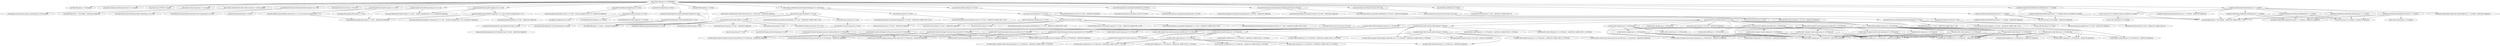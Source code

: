 digraph redis__jedis {
	"redis.clients:jedis:jar:6.1.0-SNAPSHOT" -> "org.slf4j:slf4j-api:jar:1.7.36:compile" ; 
	"redis.clients:jedis:jar:6.1.0-SNAPSHOT" -> "org.apache.commons:commons-pool2:jar:2.12.1:compile" ; 
	"redis.clients:jedis:jar:6.1.0-SNAPSHOT" -> "org.json:json:jar:20250517:compile" ; 
	"redis.clients:jedis:jar:6.1.0-SNAPSHOT" -> "com.google.code.gson:gson:jar:2.13.1:compile" ; 
	"redis.clients:jedis:jar:6.1.0-SNAPSHOT" -> "redis.clients.authentication:redis-authx-core:jar:0.1.1-beta2:compile" ; 
	"redis.clients:jedis:jar:6.1.0-SNAPSHOT" -> "com.kohlschutter.junixsocket:junixsocket-core:pom:2.10.1:test" ; 
	"redis.clients:jedis:jar:6.1.0-SNAPSHOT" -> "org.locationtech.jts:jts-core:jar:1.20.0:test" ; 
	"redis.clients:jedis:jar:6.1.0-SNAPSHOT" -> "org.junit.jupiter:junit-jupiter-api:jar:5.13.1:test" ; 
	"redis.clients:jedis:jar:6.1.0-SNAPSHOT" -> "org.junit.jupiter:junit-jupiter-params:jar:5.13.1:test" ; 
	"redis.clients:jedis:jar:6.1.0-SNAPSHOT" -> "org.mockito:mockito-junit-jupiter:jar:4.11.0:test" ; 
	"redis.clients:jedis:jar:6.1.0-SNAPSHOT" -> "org.junit.jupiter:junit-jupiter-engine:jar:5.13.1:test" ; 
	"redis.clients:jedis:jar:6.1.0-SNAPSHOT" -> "org.hamcrest:hamcrest:jar:3.0:test" ; 
	"redis.clients:jedis:jar:6.1.0-SNAPSHOT" -> "org.slf4j:slf4j-simple:jar:1.7.36:test" ; 
	"redis.clients:jedis:jar:6.1.0-SNAPSHOT" -> "org.mockito:mockito-inline:jar:4.11.0:test" ; 
	"redis.clients:jedis:jar:6.1.0-SNAPSHOT" -> "com.fasterxml.jackson.core:jackson-databind:jar:2.19.0:test" ; 
	"redis.clients:jedis:jar:6.1.0-SNAPSHOT" -> "com.fasterxml.jackson.datatype:jackson-datatype-jsr310:jar:2.19.0:test" ; 
	"redis.clients:jedis:jar:6.1.0-SNAPSHOT" -> "net.javacrumbs.json-unit:json-unit:jar:2.40.1:test" ; 
	"redis.clients:jedis:jar:6.1.0-SNAPSHOT" -> "org.apache.httpcomponents.client5:httpclient5-fluent:jar:5.5:test" ; 
	"redis.clients:jedis:jar:6.1.0-SNAPSHOT" -> "org.awaitility:awaitility:jar:4.3.0:test" ; 
	"redis.clients:jedis:jar:6.1.0-SNAPSHOT" -> "redis.clients.authentication:redis-authx-entraid:jar:0.1.1-beta2:test" ; 
	"redis.clients:jedis:jar:6.1.0-SNAPSHOT" -> "io.github.resilience4j:resilience4j-all:jar:1.7.1:compile" ; 
	"redis.clients:jedis:jar:6.1.0-SNAPSHOT" -> "io.github.resilience4j:resilience4j-circuitbreaker:jar:1.7.1:compile" ; 
	"redis.clients:jedis:jar:6.1.0-SNAPSHOT" -> "io.github.resilience4j:resilience4j-retry:jar:1.7.1:compile" ; 
	"com.google.code.gson:gson:jar:2.13.1:compile" -> "com.google.errorprone:error_prone_annotations:jar:2.38.0:compile" ; 
	"redis.clients.authentication:redis-authx-core:jar:0.1.1-beta2:compile" -> "(org.slf4j:slf4j-api:jar:1.7.36:compile - omitted for duplicate)" ; 
	"com.kohlschutter.junixsocket:junixsocket-core:pom:2.10.1:test" -> "com.kohlschutter.junixsocket:junixsocket-native-common:jar:2.10.1:test" ; 
	"com.kohlschutter.junixsocket:junixsocket-core:pom:2.10.1:test" -> "com.kohlschutter.junixsocket:junixsocket-common:jar:2.10.1:test" ; 
	"org.junit.jupiter:junit-jupiter-api:jar:5.13.1:test" -> "org.opentest4j:opentest4j:jar:1.3.0:test" ; 
	"org.junit.jupiter:junit-jupiter-api:jar:5.13.1:test" -> "org.junit.platform:junit-platform-commons:jar:1.13.1:test (version managed from 1.13.1)" ; 
	"org.junit.jupiter:junit-jupiter-api:jar:5.13.1:test" -> "org.apiguardian:apiguardian-api:jar:1.1.2:test" ; 
	"org.junit.platform:junit-platform-commons:jar:1.13.1:test (version managed from 1.13.1)" -> "(org.apiguardian:apiguardian-api:jar:1.1.2:test - omitted for duplicate)" ; 
	"org.junit.jupiter:junit-jupiter-params:jar:5.13.1:test" -> "(org.junit.jupiter:junit-jupiter-api:jar:5.13.1:test - version managed from 5.13.1; omitted for duplicate)" ; 
	"org.junit.jupiter:junit-jupiter-params:jar:5.13.1:test" -> "(org.apiguardian:apiguardian-api:jar:1.1.2:test - omitted for duplicate)" ; 
	"org.mockito:mockito-junit-jupiter:jar:4.11.0:test" -> "org.mockito:mockito-core:jar:4.11.0:test" ; 
	"org.mockito:mockito-junit-jupiter:jar:4.11.0:test" -> "(org.junit.jupiter:junit-jupiter-api:jar:5.13.1:test - version managed from 5.9.1; omitted for duplicate)" ; 
	"org.mockito:mockito-core:jar:4.11.0:test" -> "net.bytebuddy:byte-buddy:jar:1.12.19:test" ; 
	"org.mockito:mockito-core:jar:4.11.0:test" -> "net.bytebuddy:byte-buddy-agent:jar:1.12.19:test" ; 
	"org.mockito:mockito-core:jar:4.11.0:test" -> "org.objenesis:objenesis:jar:3.3:test" ; 
	"org.junit.jupiter:junit-jupiter-engine:jar:5.13.1:test" -> "org.junit.platform:junit-platform-engine:jar:1.13.1:test (version managed from 1.13.1)" ; 
	"org.junit.jupiter:junit-jupiter-engine:jar:5.13.1:test" -> "(org.junit.jupiter:junit-jupiter-api:jar:5.13.1:test - version managed from 5.13.1; omitted for duplicate)" ; 
	"org.junit.jupiter:junit-jupiter-engine:jar:5.13.1:test" -> "(org.apiguardian:apiguardian-api:jar:1.1.2:test - omitted for duplicate)" ; 
	"org.junit.platform:junit-platform-engine:jar:1.13.1:test (version managed from 1.13.1)" -> "(org.opentest4j:opentest4j:jar:1.3.0:test - omitted for duplicate)" ; 
	"org.junit.platform:junit-platform-engine:jar:1.13.1:test (version managed from 1.13.1)" -> "(org.junit.platform:junit-platform-commons:jar:1.13.1:test - version managed from 1.13.1; omitted for duplicate)" ; 
	"org.junit.platform:junit-platform-engine:jar:1.13.1:test (version managed from 1.13.1)" -> "(org.apiguardian:apiguardian-api:jar:1.1.2:test - omitted for duplicate)" ; 
	"org.slf4j:slf4j-simple:jar:1.7.36:test" -> "(org.slf4j:slf4j-api:jar:1.7.36:test - omitted for duplicate)" ; 
	"org.mockito:mockito-inline:jar:4.11.0:test" -> "(org.mockito:mockito-core:jar:4.11.0:test - omitted for duplicate)" ; 
	"com.fasterxml.jackson.core:jackson-databind:jar:2.19.0:test" -> "com.fasterxml.jackson.core:jackson-annotations:jar:2.19.0:test" ; 
	"com.fasterxml.jackson.core:jackson-databind:jar:2.19.0:test" -> "com.fasterxml.jackson.core:jackson-core:jar:2.19.0:test" ; 
	"com.fasterxml.jackson.datatype:jackson-datatype-jsr310:jar:2.19.0:test" -> "(com.fasterxml.jackson.core:jackson-annotations:jar:2.19.0:test - omitted for duplicate)" ; 
	"com.fasterxml.jackson.datatype:jackson-datatype-jsr310:jar:2.19.0:test" -> "(com.fasterxml.jackson.core:jackson-core:jar:2.19.0:test - omitted for duplicate)" ; 
	"com.fasterxml.jackson.datatype:jackson-datatype-jsr310:jar:2.19.0:test" -> "(com.fasterxml.jackson.core:jackson-databind:jar:2.19.0:test - omitted for duplicate)" ; 
	"net.javacrumbs.json-unit:json-unit:jar:2.40.1:test" -> "net.javacrumbs.json-unit:json-unit-core:jar:2.40.1:test" ; 
	"net.javacrumbs.json-unit:json-unit-core:jar:2.40.1:test" -> "org.hamcrest:hamcrest-core:jar:2.2:test" ; 
	"org.hamcrest:hamcrest-core:jar:2.2:test" -> "(org.hamcrest:hamcrest:jar:2.2:test - omitted for conflict with 3.0)" ; 
	"org.apache.httpcomponents.client5:httpclient5-fluent:jar:5.5:test" -> "org.apache.httpcomponents.client5:httpclient5:jar:5.5:test" ; 
	"org.apache.httpcomponents.client5:httpclient5-fluent:jar:5.5:test" -> "(org.slf4j:slf4j-api:jar:1.7.36:test - omitted for duplicate)" ; 
	"org.apache.httpcomponents.client5:httpclient5:jar:5.5:test" -> "org.apache.httpcomponents.core5:httpcore5:jar:5.3.4:test" ; 
	"org.apache.httpcomponents.client5:httpclient5:jar:5.5:test" -> "org.apache.httpcomponents.core5:httpcore5-h2:jar:5.3.4:test" ; 
	"org.apache.httpcomponents.client5:httpclient5:jar:5.5:test" -> "(org.slf4j:slf4j-api:jar:1.7.36:test - omitted for duplicate)" ; 
	"org.apache.httpcomponents.core5:httpcore5-h2:jar:5.3.4:test" -> "(org.apache.httpcomponents.core5:httpcore5:jar:5.3.4:test - omitted for duplicate)" ; 
	"org.awaitility:awaitility:jar:4.3.0:test" -> "(org.hamcrest:hamcrest:jar:2.1:test - omitted for conflict with 3.0)" ; 
	"redis.clients.authentication:redis-authx-entraid:jar:0.1.1-beta2:test" -> "com.auth0:java-jwt:jar:4.5.0:test" ; 
	"redis.clients.authentication:redis-authx-entraid:jar:0.1.1-beta2:test" -> "(redis.clients.authentication:redis-authx-core:jar:0.1.1-beta2:test - omitted for duplicate)" ; 
	"redis.clients.authentication:redis-authx-entraid:jar:0.1.1-beta2:test" -> "com.microsoft.azure:msal4j:jar:1.19.1:test" ; 
	"redis.clients.authentication:redis-authx-entraid:jar:0.1.1-beta2:test" -> "com.azure:azure-identity:jar:1.15.4:test" ; 
	"com.auth0:java-jwt:jar:4.5.0:test" -> "(com.fasterxml.jackson.core:jackson-core:jar:2.15.4:test - omitted for conflict with 2.19.0)" ; 
	"com.auth0:java-jwt:jar:4.5.0:test" -> "(com.fasterxml.jackson.core:jackson-databind:jar:2.15.4:test - omitted for conflict with 2.19.0)" ; 
	"com.microsoft.azure:msal4j:jar:1.19.1:test" -> "com.nimbusds:oauth2-oidc-sdk:jar:11.23:test" ; 
	"com.microsoft.azure:msal4j:jar:1.19.1:test" -> "net.minidev:json-smart:jar:2.5.2:test" ; 
	"com.microsoft.azure:msal4j:jar:1.19.1:test" -> "(org.slf4j:slf4j-api:jar:1.7.36:test - omitted for duplicate)" ; 
	"com.microsoft.azure:msal4j:jar:1.19.1:test" -> "(com.fasterxml.jackson.core:jackson-databind:jar:2.18.1:test - omitted for conflict with 2.19.0)" ; 
	"com.nimbusds:oauth2-oidc-sdk:jar:11.23:test" -> "com.github.stephenc.jcip:jcip-annotations:jar:1.0-1:test" ; 
	"com.nimbusds:oauth2-oidc-sdk:jar:11.23:test" -> "com.nimbusds:content-type:jar:2.3:test" ; 
	"com.nimbusds:oauth2-oidc-sdk:jar:11.23:test" -> "(net.minidev:json-smart:jar:2.5.2:test - omitted for duplicate)" ; 
	"com.nimbusds:oauth2-oidc-sdk:jar:11.23:test" -> "com.nimbusds:lang-tag:jar:1.7:test" ; 
	"com.nimbusds:oauth2-oidc-sdk:jar:11.23:test" -> "com.nimbusds:nimbus-jose-jwt:jar:10.0.1:test" ; 
	"net.minidev:json-smart:jar:2.5.2:test" -> "net.minidev:accessors-smart:jar:2.5.2:test" ; 
	"net.minidev:accessors-smart:jar:2.5.2:test" -> "org.ow2.asm:asm:jar:9.7.1:test" ; 
	"com.azure:azure-identity:jar:1.15.4:test" -> "com.azure:azure-core:jar:1.55.3:test" ; 
	"com.azure:azure-identity:jar:1.15.4:test" -> "com.azure:azure-core-http-netty:jar:1.15.11:test" ; 
	"com.azure:azure-identity:jar:1.15.4:test" -> "com.azure:azure-json:jar:1.5.0:test" ; 
	"com.azure:azure-identity:jar:1.15.4:test" -> "(com.microsoft.azure:msal4j:jar:1.19.1:test - omitted for duplicate)" ; 
	"com.azure:azure-identity:jar:1.15.4:test" -> "com.microsoft.azure:msal4j-persistence-extension:jar:1.3.0:test" ; 
	"com.azure:azure-identity:jar:1.15.4:test" -> "net.java.dev.jna:jna-platform:jar:5.13.0:test" ; 
	"com.azure:azure-core:jar:1.55.3:test" -> "(com.azure:azure-json:jar:1.5.0:test - omitted for duplicate)" ; 
	"com.azure:azure-core:jar:1.55.3:test" -> "com.azure:azure-xml:jar:1.2.0:test" ; 
	"com.azure:azure-core:jar:1.55.3:test" -> "(com.fasterxml.jackson.core:jackson-annotations:jar:2.17.2:test - omitted for conflict with 2.19.0)" ; 
	"com.azure:azure-core:jar:1.55.3:test" -> "(com.fasterxml.jackson.core:jackson-core:jar:2.17.2:test - omitted for conflict with 2.19.0)" ; 
	"com.azure:azure-core:jar:1.55.3:test" -> "(com.fasterxml.jackson.core:jackson-databind:jar:2.17.2:test - omitted for conflict with 2.19.0)" ; 
	"com.azure:azure-core:jar:1.55.3:test" -> "(com.fasterxml.jackson.datatype:jackson-datatype-jsr310:jar:2.17.2:test - omitted for conflict with 2.19.0)" ; 
	"com.azure:azure-core:jar:1.55.3:test" -> "(org.slf4j:slf4j-api:jar:1.7.36:test - omitted for duplicate)" ; 
	"com.azure:azure-core:jar:1.55.3:test" -> "io.projectreactor:reactor-core:jar:3.4.41:test" ; 
	"io.projectreactor:reactor-core:jar:3.4.41:test" -> "org.reactivestreams:reactive-streams:jar:1.0.4:test" ; 
	"com.azure:azure-core-http-netty:jar:1.15.11:test" -> "(com.azure:azure-core:jar:1.55.3:test - omitted for duplicate)" ; 
	"com.azure:azure-core-http-netty:jar:1.15.11:test" -> "io.netty:netty-handler:jar:4.1.118.Final:test" ; 
	"com.azure:azure-core-http-netty:jar:1.15.11:test" -> "io.netty:netty-handler-proxy:jar:4.1.118.Final:test" ; 
	"com.azure:azure-core-http-netty:jar:1.15.11:test" -> "io.netty:netty-buffer:jar:4.1.118.Final:test" ; 
	"com.azure:azure-core-http-netty:jar:1.15.11:test" -> "io.netty:netty-codec:jar:4.1.118.Final:test" ; 
	"com.azure:azure-core-http-netty:jar:1.15.11:test" -> "io.netty:netty-codec-http:jar:4.1.118.Final:test" ; 
	"com.azure:azure-core-http-netty:jar:1.15.11:test" -> "io.netty:netty-codec-http2:jar:4.1.118.Final:test" ; 
	"com.azure:azure-core-http-netty:jar:1.15.11:test" -> "io.netty:netty-transport-native-unix-common:jar:4.1.118.Final:test" ; 
	"com.azure:azure-core-http-netty:jar:1.15.11:test" -> "io.netty:netty-transport-native-epoll:jar:linux-x86_64:4.1.118.Final:test" ; 
	"com.azure:azure-core-http-netty:jar:1.15.11:test" -> "io.netty:netty-transport-native-kqueue:jar:osx-x86_64:4.1.118.Final:test" ; 
	"com.azure:azure-core-http-netty:jar:1.15.11:test" -> "io.netty:netty-tcnative-boringssl-static:jar:2.0.70.Final:test" ; 
	"com.azure:azure-core-http-netty:jar:1.15.11:test" -> "io.projectreactor.netty:reactor-netty-http:jar:1.0.48:test" ; 
	"com.azure:azure-core-http-netty:jar:1.15.11:test" -> "io.netty:netty-common:jar:4.1.118.Final:test" ; 
	"io.netty:netty-handler:jar:4.1.118.Final:test" -> "(io.netty:netty-common:jar:4.1.118.Final:test - omitted for duplicate)" ; 
	"io.netty:netty-handler:jar:4.1.118.Final:test" -> "io.netty:netty-resolver:jar:4.1.118.Final:test" ; 
	"io.netty:netty-handler:jar:4.1.118.Final:test" -> "(io.netty:netty-buffer:jar:4.1.118.Final:test - omitted for duplicate)" ; 
	"io.netty:netty-handler:jar:4.1.118.Final:test" -> "io.netty:netty-transport:jar:4.1.118.Final:test" ; 
	"io.netty:netty-handler:jar:4.1.118.Final:test" -> "(io.netty:netty-transport-native-unix-common:jar:4.1.118.Final:test - omitted for duplicate)" ; 
	"io.netty:netty-handler:jar:4.1.118.Final:test" -> "(io.netty:netty-codec:jar:4.1.118.Final:test - omitted for duplicate)" ; 
	"io.netty:netty-resolver:jar:4.1.118.Final:test" -> "(io.netty:netty-common:jar:4.1.118.Final:test - omitted for duplicate)" ; 
	"io.netty:netty-transport:jar:4.1.118.Final:test" -> "(io.netty:netty-common:jar:4.1.118.Final:test - omitted for duplicate)" ; 
	"io.netty:netty-transport:jar:4.1.118.Final:test" -> "(io.netty:netty-buffer:jar:4.1.118.Final:test - omitted for duplicate)" ; 
	"io.netty:netty-transport:jar:4.1.118.Final:test" -> "(io.netty:netty-resolver:jar:4.1.118.Final:test - omitted for duplicate)" ; 
	"io.netty:netty-handler-proxy:jar:4.1.118.Final:test" -> "(io.netty:netty-common:jar:4.1.118.Final:test - omitted for duplicate)" ; 
	"io.netty:netty-handler-proxy:jar:4.1.118.Final:test" -> "(io.netty:netty-buffer:jar:4.1.118.Final:test - omitted for duplicate)" ; 
	"io.netty:netty-handler-proxy:jar:4.1.118.Final:test" -> "(io.netty:netty-transport:jar:4.1.118.Final:test - omitted for duplicate)" ; 
	"io.netty:netty-handler-proxy:jar:4.1.118.Final:test" -> "(io.netty:netty-codec:jar:4.1.118.Final:test - omitted for duplicate)" ; 
	"io.netty:netty-handler-proxy:jar:4.1.118.Final:test" -> "io.netty:netty-codec-socks:jar:4.1.118.Final:test" ; 
	"io.netty:netty-handler-proxy:jar:4.1.118.Final:test" -> "(io.netty:netty-codec-http:jar:4.1.118.Final:test - omitted for duplicate)" ; 
	"io.netty:netty-codec-socks:jar:4.1.118.Final:test" -> "(io.netty:netty-common:jar:4.1.118.Final:test - omitted for duplicate)" ; 
	"io.netty:netty-codec-socks:jar:4.1.118.Final:test" -> "(io.netty:netty-buffer:jar:4.1.118.Final:test - omitted for duplicate)" ; 
	"io.netty:netty-codec-socks:jar:4.1.118.Final:test" -> "(io.netty:netty-transport:jar:4.1.118.Final:test - omitted for duplicate)" ; 
	"io.netty:netty-codec-socks:jar:4.1.118.Final:test" -> "(io.netty:netty-codec:jar:4.1.118.Final:test - omitted for duplicate)" ; 
	"io.netty:netty-buffer:jar:4.1.118.Final:test" -> "(io.netty:netty-common:jar:4.1.118.Final:test - omitted for duplicate)" ; 
	"io.netty:netty-codec:jar:4.1.118.Final:test" -> "(io.netty:netty-common:jar:4.1.118.Final:test - omitted for duplicate)" ; 
	"io.netty:netty-codec:jar:4.1.118.Final:test" -> "(io.netty:netty-buffer:jar:4.1.118.Final:test - omitted for duplicate)" ; 
	"io.netty:netty-codec:jar:4.1.118.Final:test" -> "(io.netty:netty-transport:jar:4.1.118.Final:test - omitted for duplicate)" ; 
	"io.netty:netty-codec-http:jar:4.1.118.Final:test" -> "(io.netty:netty-common:jar:4.1.118.Final:test - omitted for duplicate)" ; 
	"io.netty:netty-codec-http:jar:4.1.118.Final:test" -> "(io.netty:netty-buffer:jar:4.1.118.Final:test - omitted for duplicate)" ; 
	"io.netty:netty-codec-http:jar:4.1.118.Final:test" -> "(io.netty:netty-transport:jar:4.1.118.Final:test - omitted for duplicate)" ; 
	"io.netty:netty-codec-http:jar:4.1.118.Final:test" -> "(io.netty:netty-codec:jar:4.1.118.Final:test - omitted for duplicate)" ; 
	"io.netty:netty-codec-http:jar:4.1.118.Final:test" -> "(io.netty:netty-handler:jar:4.1.118.Final:test - omitted for duplicate)" ; 
	"io.netty:netty-codec-http2:jar:4.1.118.Final:test" -> "(io.netty:netty-common:jar:4.1.118.Final:test - omitted for duplicate)" ; 
	"io.netty:netty-codec-http2:jar:4.1.118.Final:test" -> "(io.netty:netty-buffer:jar:4.1.118.Final:test - omitted for duplicate)" ; 
	"io.netty:netty-codec-http2:jar:4.1.118.Final:test" -> "(io.netty:netty-transport:jar:4.1.118.Final:test - omitted for duplicate)" ; 
	"io.netty:netty-codec-http2:jar:4.1.118.Final:test" -> "(io.netty:netty-codec:jar:4.1.118.Final:test - omitted for duplicate)" ; 
	"io.netty:netty-codec-http2:jar:4.1.118.Final:test" -> "(io.netty:netty-handler:jar:4.1.118.Final:test - omitted for duplicate)" ; 
	"io.netty:netty-codec-http2:jar:4.1.118.Final:test" -> "(io.netty:netty-codec-http:jar:4.1.118.Final:test - omitted for duplicate)" ; 
	"io.netty:netty-transport-native-unix-common:jar:4.1.118.Final:test" -> "(io.netty:netty-common:jar:4.1.118.Final:test - omitted for duplicate)" ; 
	"io.netty:netty-transport-native-unix-common:jar:4.1.118.Final:test" -> "(io.netty:netty-buffer:jar:4.1.118.Final:test - omitted for duplicate)" ; 
	"io.netty:netty-transport-native-unix-common:jar:4.1.118.Final:test" -> "(io.netty:netty-transport:jar:4.1.118.Final:test - omitted for duplicate)" ; 
	"io.netty:netty-transport-native-epoll:jar:linux-x86_64:4.1.118.Final:test" -> "(io.netty:netty-common:jar:4.1.118.Final:test - omitted for duplicate)" ; 
	"io.netty:netty-transport-native-epoll:jar:linux-x86_64:4.1.118.Final:test" -> "(io.netty:netty-buffer:jar:4.1.118.Final:test - omitted for duplicate)" ; 
	"io.netty:netty-transport-native-epoll:jar:linux-x86_64:4.1.118.Final:test" -> "(io.netty:netty-transport:jar:4.1.118.Final:test - omitted for duplicate)" ; 
	"io.netty:netty-transport-native-epoll:jar:linux-x86_64:4.1.118.Final:test" -> "(io.netty:netty-transport-native-unix-common:jar:4.1.118.Final:test - omitted for duplicate)" ; 
	"io.netty:netty-transport-native-epoll:jar:linux-x86_64:4.1.118.Final:test" -> "io.netty:netty-transport-classes-epoll:jar:4.1.118.Final:test" ; 
	"io.netty:netty-transport-classes-epoll:jar:4.1.118.Final:test" -> "(io.netty:netty-common:jar:4.1.118.Final:test - omitted for duplicate)" ; 
	"io.netty:netty-transport-classes-epoll:jar:4.1.118.Final:test" -> "(io.netty:netty-buffer:jar:4.1.118.Final:test - omitted for duplicate)" ; 
	"io.netty:netty-transport-classes-epoll:jar:4.1.118.Final:test" -> "(io.netty:netty-transport:jar:4.1.118.Final:test - omitted for duplicate)" ; 
	"io.netty:netty-transport-classes-epoll:jar:4.1.118.Final:test" -> "(io.netty:netty-transport-native-unix-common:jar:4.1.118.Final:test - omitted for duplicate)" ; 
	"io.netty:netty-transport-native-kqueue:jar:osx-x86_64:4.1.118.Final:test" -> "(io.netty:netty-common:jar:4.1.118.Final:test - omitted for duplicate)" ; 
	"io.netty:netty-transport-native-kqueue:jar:osx-x86_64:4.1.118.Final:test" -> "(io.netty:netty-buffer:jar:4.1.118.Final:test - omitted for duplicate)" ; 
	"io.netty:netty-transport-native-kqueue:jar:osx-x86_64:4.1.118.Final:test" -> "(io.netty:netty-transport:jar:4.1.118.Final:test - omitted for duplicate)" ; 
	"io.netty:netty-transport-native-kqueue:jar:osx-x86_64:4.1.118.Final:test" -> "(io.netty:netty-transport-native-unix-common:jar:4.1.118.Final:test - omitted for duplicate)" ; 
	"io.netty:netty-transport-native-kqueue:jar:osx-x86_64:4.1.118.Final:test" -> "io.netty:netty-transport-classes-kqueue:jar:4.1.118.Final:test" ; 
	"io.netty:netty-transport-classes-kqueue:jar:4.1.118.Final:test" -> "(io.netty:netty-common:jar:4.1.118.Final:test - omitted for duplicate)" ; 
	"io.netty:netty-transport-classes-kqueue:jar:4.1.118.Final:test" -> "(io.netty:netty-buffer:jar:4.1.118.Final:test - omitted for duplicate)" ; 
	"io.netty:netty-transport-classes-kqueue:jar:4.1.118.Final:test" -> "(io.netty:netty-transport:jar:4.1.118.Final:test - omitted for duplicate)" ; 
	"io.netty:netty-transport-classes-kqueue:jar:4.1.118.Final:test" -> "(io.netty:netty-transport-native-unix-common:jar:4.1.118.Final:test - omitted for duplicate)" ; 
	"io.netty:netty-tcnative-boringssl-static:jar:2.0.70.Final:test" -> "io.netty:netty-tcnative-classes:jar:2.0.70.Final:test" ; 
	"io.netty:netty-tcnative-boringssl-static:jar:2.0.70.Final:test" -> "io.netty:netty-tcnative-boringssl-static:jar:linux-x86_64:2.0.70.Final:test" ; 
	"io.netty:netty-tcnative-boringssl-static:jar:2.0.70.Final:test" -> "io.netty:netty-tcnative-boringssl-static:jar:linux-aarch_64:2.0.70.Final:test" ; 
	"io.netty:netty-tcnative-boringssl-static:jar:2.0.70.Final:test" -> "io.netty:netty-tcnative-boringssl-static:jar:osx-x86_64:2.0.70.Final:test" ; 
	"io.netty:netty-tcnative-boringssl-static:jar:2.0.70.Final:test" -> "io.netty:netty-tcnative-boringssl-static:jar:osx-aarch_64:2.0.70.Final:test" ; 
	"io.netty:netty-tcnative-boringssl-static:jar:2.0.70.Final:test" -> "io.netty:netty-tcnative-boringssl-static:jar:windows-x86_64:2.0.70.Final:test" ; 
	"io.netty:netty-tcnative-boringssl-static:jar:linux-x86_64:2.0.70.Final:test" -> "(io.netty:netty-tcnative-boringssl-static:jar:linux-aarch_64:2.0.70.Final:test - omitted for duplicate)" ; 
	"io.netty:netty-tcnative-boringssl-static:jar:linux-x86_64:2.0.70.Final:test" -> "(io.netty:netty-tcnative-boringssl-static:jar:osx-x86_64:2.0.70.Final:test - omitted for duplicate)" ; 
	"io.netty:netty-tcnative-boringssl-static:jar:linux-x86_64:2.0.70.Final:test" -> "(io.netty:netty-tcnative-boringssl-static:jar:osx-aarch_64:2.0.70.Final:test - omitted for duplicate)" ; 
	"io.netty:netty-tcnative-boringssl-static:jar:linux-x86_64:2.0.70.Final:test" -> "(io.netty:netty-tcnative-boringssl-static:jar:windows-x86_64:2.0.70.Final:test - omitted for duplicate)" ; 
	"io.netty:netty-tcnative-boringssl-static:jar:linux-aarch_64:2.0.70.Final:test" -> "(io.netty:netty-tcnative-boringssl-static:jar:linux-x86_64:2.0.70.Final:test - omitted for duplicate)" ; 
	"io.netty:netty-tcnative-boringssl-static:jar:linux-aarch_64:2.0.70.Final:test" -> "(io.netty:netty-tcnative-boringssl-static:jar:osx-x86_64:2.0.70.Final:test - omitted for duplicate)" ; 
	"io.netty:netty-tcnative-boringssl-static:jar:linux-aarch_64:2.0.70.Final:test" -> "(io.netty:netty-tcnative-boringssl-static:jar:osx-aarch_64:2.0.70.Final:test - omitted for duplicate)" ; 
	"io.netty:netty-tcnative-boringssl-static:jar:linux-aarch_64:2.0.70.Final:test" -> "(io.netty:netty-tcnative-boringssl-static:jar:windows-x86_64:2.0.70.Final:test - omitted for duplicate)" ; 
	"io.netty:netty-tcnative-boringssl-static:jar:osx-x86_64:2.0.70.Final:test" -> "(io.netty:netty-tcnative-boringssl-static:jar:linux-x86_64:2.0.70.Final:test - omitted for duplicate)" ; 
	"io.netty:netty-tcnative-boringssl-static:jar:osx-x86_64:2.0.70.Final:test" -> "(io.netty:netty-tcnative-boringssl-static:jar:linux-aarch_64:2.0.70.Final:test - omitted for duplicate)" ; 
	"io.netty:netty-tcnative-boringssl-static:jar:osx-x86_64:2.0.70.Final:test" -> "(io.netty:netty-tcnative-boringssl-static:jar:osx-aarch_64:2.0.70.Final:test - omitted for duplicate)" ; 
	"io.netty:netty-tcnative-boringssl-static:jar:osx-x86_64:2.0.70.Final:test" -> "(io.netty:netty-tcnative-boringssl-static:jar:windows-x86_64:2.0.70.Final:test - omitted for duplicate)" ; 
	"io.netty:netty-tcnative-boringssl-static:jar:osx-aarch_64:2.0.70.Final:test" -> "(io.netty:netty-tcnative-boringssl-static:jar:linux-x86_64:2.0.70.Final:test - omitted for duplicate)" ; 
	"io.netty:netty-tcnative-boringssl-static:jar:osx-aarch_64:2.0.70.Final:test" -> "(io.netty:netty-tcnative-boringssl-static:jar:linux-aarch_64:2.0.70.Final:test - omitted for duplicate)" ; 
	"io.netty:netty-tcnative-boringssl-static:jar:osx-aarch_64:2.0.70.Final:test" -> "(io.netty:netty-tcnative-boringssl-static:jar:osx-x86_64:2.0.70.Final:test - omitted for duplicate)" ; 
	"io.netty:netty-tcnative-boringssl-static:jar:osx-aarch_64:2.0.70.Final:test" -> "(io.netty:netty-tcnative-boringssl-static:jar:windows-x86_64:2.0.70.Final:test - omitted for duplicate)" ; 
	"io.netty:netty-tcnative-boringssl-static:jar:windows-x86_64:2.0.70.Final:test" -> "(io.netty:netty-tcnative-boringssl-static:jar:linux-x86_64:2.0.70.Final:test - omitted for duplicate)" ; 
	"io.netty:netty-tcnative-boringssl-static:jar:windows-x86_64:2.0.70.Final:test" -> "(io.netty:netty-tcnative-boringssl-static:jar:linux-aarch_64:2.0.70.Final:test - omitted for duplicate)" ; 
	"io.netty:netty-tcnative-boringssl-static:jar:windows-x86_64:2.0.70.Final:test" -> "(io.netty:netty-tcnative-boringssl-static:jar:osx-x86_64:2.0.70.Final:test - omitted for duplicate)" ; 
	"io.netty:netty-tcnative-boringssl-static:jar:windows-x86_64:2.0.70.Final:test" -> "(io.netty:netty-tcnative-boringssl-static:jar:osx-aarch_64:2.0.70.Final:test - omitted for duplicate)" ; 
	"io.projectreactor.netty:reactor-netty-http:jar:1.0.48:test" -> "(io.netty:netty-codec-http:jar:4.1.112.Final:test - omitted for conflict with 4.1.118.Final)" ; 
	"io.projectreactor.netty:reactor-netty-http:jar:1.0.48:test" -> "(io.netty:netty-codec-http2:jar:4.1.112.Final:test - omitted for conflict with 4.1.118.Final)" ; 
	"io.projectreactor.netty:reactor-netty-http:jar:1.0.48:test" -> "io.netty:netty-resolver-dns:jar:4.1.112.Final:test" ; 
	"io.projectreactor.netty:reactor-netty-http:jar:1.0.48:test" -> "io.netty:netty-resolver-dns-native-macos:jar:osx-x86_64:4.1.112.Final:test" ; 
	"io.projectreactor.netty:reactor-netty-http:jar:1.0.48:test" -> "(io.netty:netty-transport-native-epoll:jar:linux-x86_64:4.1.112.Final:test - omitted for conflict with 4.1.118.Final)" ; 
	"io.projectreactor.netty:reactor-netty-http:jar:1.0.48:test" -> "io.projectreactor.netty:reactor-netty-core:jar:1.0.48:test" ; 
	"io.projectreactor.netty:reactor-netty-http:jar:1.0.48:test" -> "(io.projectreactor:reactor-core:jar:3.4.41:test - omitted for duplicate)" ; 
	"io.netty:netty-resolver-dns:jar:4.1.112.Final:test" -> "(io.netty:netty-common:jar:4.1.112.Final:test - omitted for conflict with 4.1.118.Final)" ; 
	"io.netty:netty-resolver-dns:jar:4.1.112.Final:test" -> "(io.netty:netty-buffer:jar:4.1.112.Final:test - omitted for conflict with 4.1.118.Final)" ; 
	"io.netty:netty-resolver-dns:jar:4.1.112.Final:test" -> "(io.netty:netty-resolver:jar:4.1.112.Final:test - omitted for conflict with 4.1.118.Final)" ; 
	"io.netty:netty-resolver-dns:jar:4.1.112.Final:test" -> "(io.netty:netty-transport:jar:4.1.112.Final:test - omitted for conflict with 4.1.118.Final)" ; 
	"io.netty:netty-resolver-dns:jar:4.1.112.Final:test" -> "(io.netty:netty-codec:jar:4.1.112.Final:test - omitted for conflict with 4.1.118.Final)" ; 
	"io.netty:netty-resolver-dns:jar:4.1.112.Final:test" -> "io.netty:netty-codec-dns:jar:4.1.112.Final:test" ; 
	"io.netty:netty-resolver-dns:jar:4.1.112.Final:test" -> "(io.netty:netty-handler:jar:4.1.112.Final:test - omitted for conflict with 4.1.118.Final)" ; 
	"io.netty:netty-codec-dns:jar:4.1.112.Final:test" -> "(io.netty:netty-common:jar:4.1.112.Final:test - omitted for conflict with 4.1.118.Final)" ; 
	"io.netty:netty-codec-dns:jar:4.1.112.Final:test" -> "(io.netty:netty-buffer:jar:4.1.112.Final:test - omitted for conflict with 4.1.118.Final)" ; 
	"io.netty:netty-codec-dns:jar:4.1.112.Final:test" -> "(io.netty:netty-transport:jar:4.1.112.Final:test - omitted for conflict with 4.1.118.Final)" ; 
	"io.netty:netty-codec-dns:jar:4.1.112.Final:test" -> "(io.netty:netty-codec:jar:4.1.112.Final:test - omitted for conflict with 4.1.118.Final)" ; 
	"io.netty:netty-resolver-dns-native-macos:jar:osx-x86_64:4.1.112.Final:test" -> "io.netty:netty-resolver-dns-classes-macos:jar:4.1.112.Final:test" ; 
	"io.netty:netty-resolver-dns-classes-macos:jar:4.1.112.Final:test" -> "(io.netty:netty-common:jar:4.1.112.Final:test - omitted for conflict with 4.1.118.Final)" ; 
	"io.netty:netty-resolver-dns-classes-macos:jar:4.1.112.Final:test" -> "(io.netty:netty-resolver-dns:jar:4.1.112.Final:test - omitted for duplicate)" ; 
	"io.netty:netty-resolver-dns-classes-macos:jar:4.1.112.Final:test" -> "(io.netty:netty-transport-native-unix-common:jar:4.1.112.Final:test - omitted for conflict with 4.1.118.Final)" ; 
	"io.projectreactor.netty:reactor-netty-core:jar:1.0.48:test" -> "(io.netty:netty-handler:jar:4.1.112.Final:test - omitted for conflict with 4.1.118.Final)" ; 
	"io.projectreactor.netty:reactor-netty-core:jar:1.0.48:test" -> "(io.netty:netty-handler-proxy:jar:4.1.112.Final:test - omitted for conflict with 4.1.118.Final)" ; 
	"io.projectreactor.netty:reactor-netty-core:jar:1.0.48:test" -> "(io.netty:netty-resolver-dns:jar:4.1.112.Final:test - omitted for duplicate)" ; 
	"io.projectreactor.netty:reactor-netty-core:jar:1.0.48:test" -> "(io.netty:netty-resolver-dns-native-macos:jar:osx-x86_64:4.1.112.Final:test - omitted for duplicate)" ; 
	"io.projectreactor.netty:reactor-netty-core:jar:1.0.48:test" -> "(io.netty:netty-transport-native-epoll:jar:linux-x86_64:4.1.112.Final:test - omitted for conflict with 4.1.118.Final)" ; 
	"io.projectreactor.netty:reactor-netty-core:jar:1.0.48:test" -> "(io.projectreactor:reactor-core:jar:3.4.41:test - omitted for duplicate)" ; 
	"com.microsoft.azure:msal4j-persistence-extension:jar:1.3.0:test" -> "(com.microsoft.azure:msal4j:jar:1.15.0:test - omitted for conflict with 1.19.1)" ; 
	"com.microsoft.azure:msal4j-persistence-extension:jar:1.3.0:test" -> "net.java.dev.jna:jna:jar:5.13.0:test" ; 
	"com.microsoft.azure:msal4j-persistence-extension:jar:1.3.0:test" -> "(net.java.dev.jna:jna-platform:jar:5.13.0:test - omitted for duplicate)" ; 
	"com.microsoft.azure:msal4j-persistence-extension:jar:1.3.0:test" -> "(org.slf4j:slf4j-api:jar:1.7.7:test - omitted for conflict with 1.7.36)" ; 
	"net.java.dev.jna:jna-platform:jar:5.13.0:test" -> "(net.java.dev.jna:jna:jar:5.13.0:test - omitted for duplicate)" ; 
	"io.github.resilience4j:resilience4j-all:jar:1.7.1:compile" -> "io.vavr:vavr:jar:0.10.2:compile (scope not updated to compile)" ; 
	"io.github.resilience4j:resilience4j-all:jar:1.7.1:compile" -> "(org.slf4j:slf4j-api:jar:1.7.30:runtime - omitted for conflict with 1.7.36)" ; 
	"io.github.resilience4j:resilience4j-all:jar:1.7.1:compile" -> "io.github.resilience4j:resilience4j-ratelimiter:jar:1.7.1:runtime" ; 
	"io.github.resilience4j:resilience4j-all:jar:1.7.1:compile" -> "(io.github.resilience4j:resilience4j-circuitbreaker:jar:1.7.1:runtime - omitted for duplicate)" ; 
	"io.github.resilience4j:resilience4j-all:jar:1.7.1:compile" -> "io.github.resilience4j:resilience4j-bulkhead:jar:1.7.1:runtime" ; 
	"io.github.resilience4j:resilience4j-all:jar:1.7.1:compile" -> "(io.github.resilience4j:resilience4j-retry:jar:1.7.1:runtime - omitted for duplicate)" ; 
	"io.github.resilience4j:resilience4j-all:jar:1.7.1:compile" -> "io.github.resilience4j:resilience4j-cache:jar:1.7.1:runtime" ; 
	"io.github.resilience4j:resilience4j-all:jar:1.7.1:compile" -> "io.github.resilience4j:resilience4j-timelimiter:jar:1.7.1:runtime" ; 
	"io.vavr:vavr:jar:0.10.2:compile (scope not updated to compile)" -> "io.vavr:vavr-match:jar:0.10.2:compile" ; 
	"io.github.resilience4j:resilience4j-ratelimiter:jar:1.7.1:runtime" -> "(io.vavr:vavr:jar:0.10.2:runtime - omitted for duplicate)" ; 
	"io.github.resilience4j:resilience4j-ratelimiter:jar:1.7.1:runtime" -> "(io.github.resilience4j:resilience4j-core:jar:1.7.1:runtime - omitted for duplicate)" ; 
	"io.github.resilience4j:resilience4j-ratelimiter:jar:1.7.1:runtime" -> "(org.slf4j:slf4j-api:jar:1.7.30:runtime - omitted for conflict with 1.7.36)" ; 
	"io.github.resilience4j:resilience4j-bulkhead:jar:1.7.1:runtime" -> "(io.vavr:vavr:jar:0.10.2:runtime - omitted for duplicate)" ; 
	"io.github.resilience4j:resilience4j-bulkhead:jar:1.7.1:runtime" -> "(io.github.resilience4j:resilience4j-core:jar:1.7.1:runtime - omitted for duplicate)" ; 
	"io.github.resilience4j:resilience4j-bulkhead:jar:1.7.1:runtime" -> "(org.slf4j:slf4j-api:jar:1.7.30:runtime - omitted for conflict with 1.7.36)" ; 
	"io.github.resilience4j:resilience4j-cache:jar:1.7.1:runtime" -> "(io.vavr:vavr:jar:0.10.2:runtime - omitted for duplicate)" ; 
	"io.github.resilience4j:resilience4j-cache:jar:1.7.1:runtime" -> "(io.github.resilience4j:resilience4j-core:jar:1.7.1:runtime - omitted for duplicate)" ; 
	"io.github.resilience4j:resilience4j-cache:jar:1.7.1:runtime" -> "javax.cache:cache-api:jar:1.1.0:runtime" ; 
	"io.github.resilience4j:resilience4j-cache:jar:1.7.1:runtime" -> "(org.slf4j:slf4j-api:jar:1.7.30:runtime - omitted for conflict with 1.7.36)" ; 
	"io.github.resilience4j:resilience4j-timelimiter:jar:1.7.1:runtime" -> "(io.vavr:vavr:jar:0.10.2:runtime - omitted for duplicate)" ; 
	"io.github.resilience4j:resilience4j-timelimiter:jar:1.7.1:runtime" -> "(io.github.resilience4j:resilience4j-core:jar:1.7.1:runtime - omitted for duplicate)" ; 
	"io.github.resilience4j:resilience4j-timelimiter:jar:1.7.1:runtime" -> "(org.slf4j:slf4j-api:jar:1.7.30:runtime - omitted for conflict with 1.7.36)" ; 
	"io.github.resilience4j:resilience4j-circuitbreaker:jar:1.7.1:compile" -> "(io.vavr:vavr:jar:0.10.2:compile - omitted for duplicate)" ; 
	"io.github.resilience4j:resilience4j-circuitbreaker:jar:1.7.1:compile" -> "io.github.resilience4j:resilience4j-core:jar:1.7.1:compile (scope not updated to compile)" ; 
	"io.github.resilience4j:resilience4j-circuitbreaker:jar:1.7.1:compile" -> "(org.slf4j:slf4j-api:jar:1.7.30:runtime - omitted for conflict with 1.7.36)" ; 
	"io.github.resilience4j:resilience4j-core:jar:1.7.1:compile (scope not updated to compile)" -> "(io.vavr:vavr:jar:0.10.2:compile - omitted for duplicate)" ; 
	"io.github.resilience4j:resilience4j-core:jar:1.7.1:compile (scope not updated to compile)" -> "(org.slf4j:slf4j-api:jar:1.7.30:runtime - omitted for conflict with 1.7.36)" ; 
	"io.github.resilience4j:resilience4j-retry:jar:1.7.1:compile" -> "(io.vavr:vavr:jar:0.10.2:compile - omitted for duplicate)" ; 
	"io.github.resilience4j:resilience4j-retry:jar:1.7.1:compile" -> "(io.github.resilience4j:resilience4j-core:jar:1.7.1:compile - omitted for duplicate)" ; 
	"io.github.resilience4j:resilience4j-retry:jar:1.7.1:compile" -> "(org.slf4j:slf4j-api:jar:1.7.30:runtime - omitted for conflict with 1.7.36)" ; 
}
